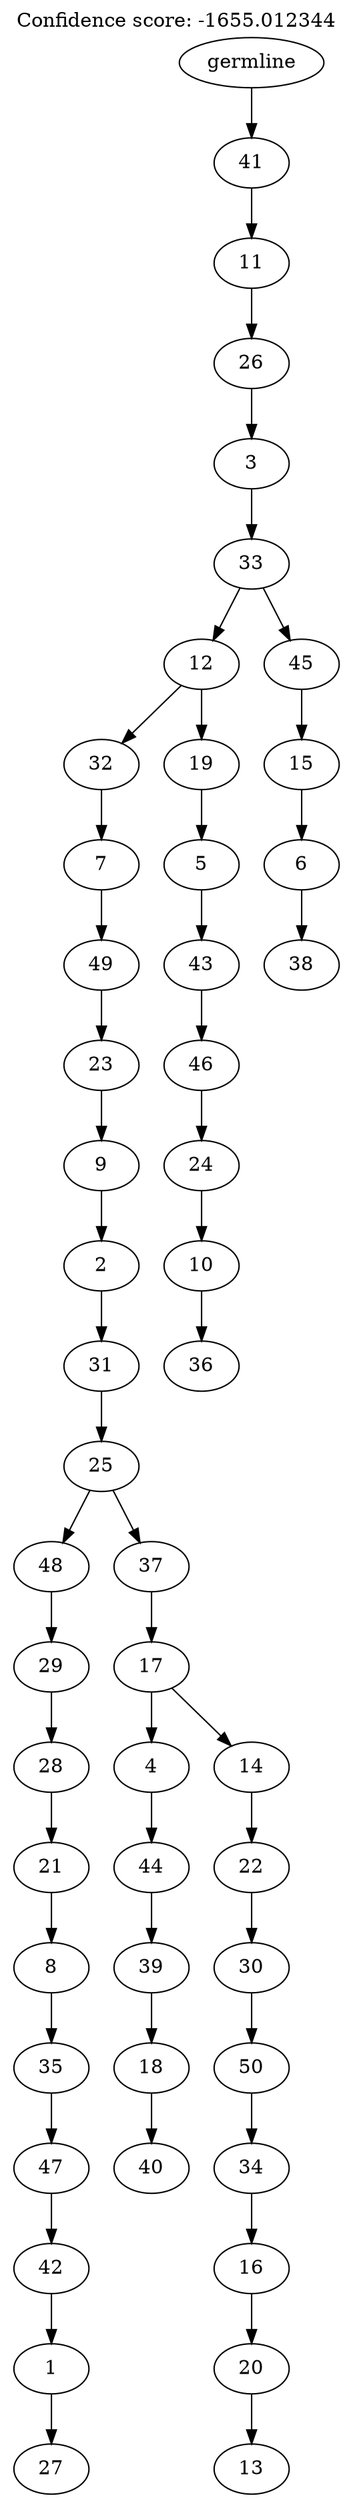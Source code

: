 digraph g {
	"49" -> "50";
	"50" [label="27"];
	"48" -> "49";
	"49" [label="1"];
	"47" -> "48";
	"48" [label="42"];
	"46" -> "47";
	"47" [label="47"];
	"45" -> "46";
	"46" [label="35"];
	"44" -> "45";
	"45" [label="8"];
	"43" -> "44";
	"44" [label="21"];
	"42" -> "43";
	"43" [label="28"];
	"41" -> "42";
	"42" [label="29"];
	"39" -> "40";
	"40" [label="40"];
	"38" -> "39";
	"39" [label="18"];
	"37" -> "38";
	"38" [label="39"];
	"36" -> "37";
	"37" [label="44"];
	"34" -> "35";
	"35" [label="13"];
	"33" -> "34";
	"34" [label="20"];
	"32" -> "33";
	"33" [label="16"];
	"31" -> "32";
	"32" [label="34"];
	"30" -> "31";
	"31" [label="50"];
	"29" -> "30";
	"30" [label="30"];
	"28" -> "29";
	"29" [label="22"];
	"27" -> "28";
	"28" [label="14"];
	"27" -> "36";
	"36" [label="4"];
	"26" -> "27";
	"27" [label="17"];
	"25" -> "26";
	"26" [label="37"];
	"25" -> "41";
	"41" [label="48"];
	"24" -> "25";
	"25" [label="25"];
	"23" -> "24";
	"24" [label="31"];
	"22" -> "23";
	"23" [label="2"];
	"21" -> "22";
	"22" [label="9"];
	"20" -> "21";
	"21" [label="23"];
	"19" -> "20";
	"20" [label="49"];
	"18" -> "19";
	"19" [label="7"];
	"16" -> "17";
	"17" [label="36"];
	"15" -> "16";
	"16" [label="10"];
	"14" -> "15";
	"15" [label="24"];
	"13" -> "14";
	"14" [label="46"];
	"12" -> "13";
	"13" [label="43"];
	"11" -> "12";
	"12" [label="5"];
	"10" -> "11";
	"11" [label="19"];
	"10" -> "18";
	"18" [label="32"];
	"8" -> "9";
	"9" [label="38"];
	"7" -> "8";
	"8" [label="6"];
	"6" -> "7";
	"7" [label="15"];
	"5" -> "6";
	"6" [label="45"];
	"5" -> "10";
	"10" [label="12"];
	"4" -> "5";
	"5" [label="33"];
	"3" -> "4";
	"4" [label="3"];
	"2" -> "3";
	"3" [label="26"];
	"1" -> "2";
	"2" [label="11"];
	"0" -> "1";
	"1" [label="41"];
	"0" [label="germline"];
	labelloc="t";
	label="Confidence score: -1655.012344";
}
